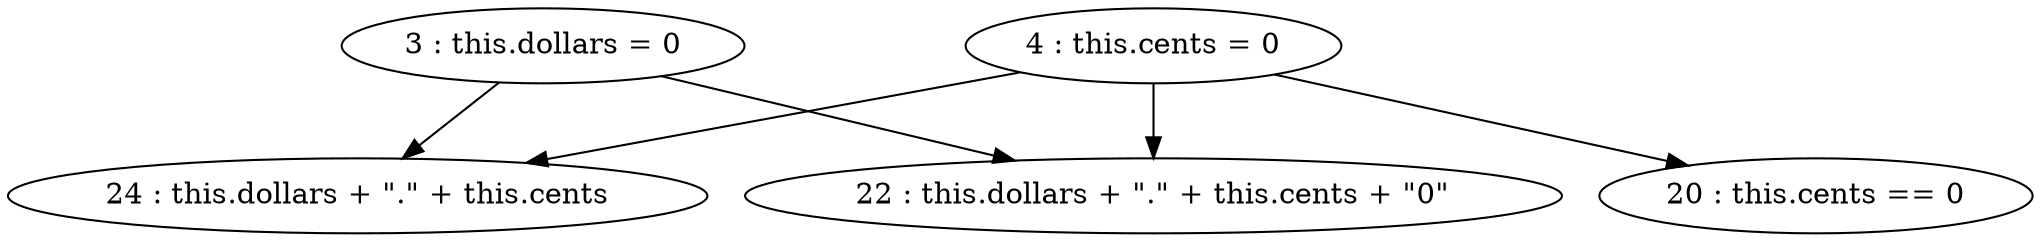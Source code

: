 digraph G {
"3 : this.dollars = 0"
"3 : this.dollars = 0" -> "22 : this.dollars + \".\" + this.cents + \"0\""
"3 : this.dollars = 0" -> "24 : this.dollars + \".\" + this.cents"
"4 : this.cents = 0"
"4 : this.cents = 0" -> "22 : this.dollars + \".\" + this.cents + \"0\""
"4 : this.cents = 0" -> "24 : this.dollars + \".\" + this.cents"
"4 : this.cents = 0" -> "20 : this.cents == 0"
"20 : this.cents == 0"
"22 : this.dollars + \".\" + this.cents + \"0\""
"24 : this.dollars + \".\" + this.cents"
}